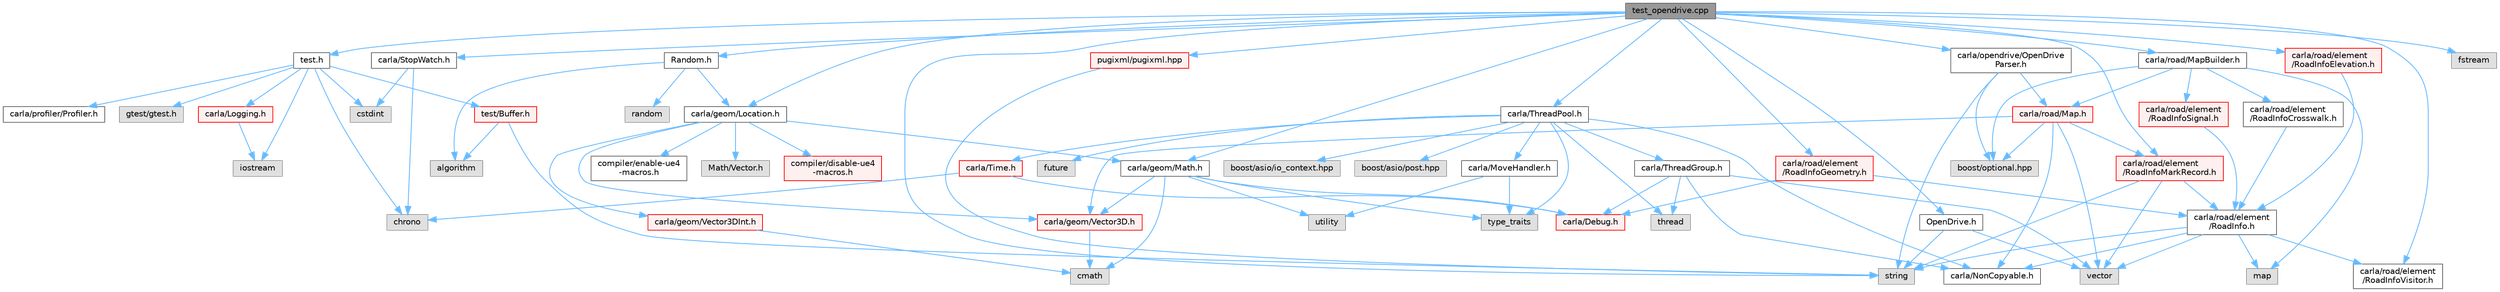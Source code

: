 digraph "test_opendrive.cpp"
{
 // INTERACTIVE_SVG=YES
 // LATEX_PDF_SIZE
  bgcolor="transparent";
  edge [fontname=Helvetica,fontsize=10,labelfontname=Helvetica,labelfontsize=10];
  node [fontname=Helvetica,fontsize=10,shape=box,height=0.2,width=0.4];
  Node1 [id="Node000001",label="test_opendrive.cpp",height=0.2,width=0.4,color="gray40", fillcolor="grey60", style="filled", fontcolor="black",tooltip=" "];
  Node1 -> Node2 [id="edge1_Node000001_Node000002",color="steelblue1",style="solid",tooltip=" "];
  Node2 [id="Node000002",label="test.h",height=0.2,width=0.4,color="grey40", fillcolor="white", style="filled",URL="$d2/ddc/test_8h.html",tooltip=" "];
  Node2 -> Node3 [id="edge2_Node000002_Node000003",color="steelblue1",style="solid",tooltip=" "];
  Node3 [id="Node000003",label="test/Buffer.h",height=0.2,width=0.4,color="red", fillcolor="#FFF0F0", style="filled",URL="$d0/dbd/test_2Buffer_8h.html",tooltip=" "];
  Node3 -> Node17 [id="edge3_Node000003_Node000017",color="steelblue1",style="solid",tooltip=" "];
  Node17 [id="Node000017",label="algorithm",height=0.2,width=0.4,color="grey60", fillcolor="#E0E0E0", style="filled",tooltip=" "];
  Node3 -> Node19 [id="edge4_Node000003_Node000019",color="steelblue1",style="solid",tooltip=" "];
  Node19 [id="Node000019",label="string",height=0.2,width=0.4,color="grey60", fillcolor="#E0E0E0", style="filled",tooltip=" "];
  Node2 -> Node9 [id="edge5_Node000002_Node000009",color="steelblue1",style="solid",tooltip=" "];
  Node9 [id="Node000009",label="carla/Logging.h",height=0.2,width=0.4,color="red", fillcolor="#FFF0F0", style="filled",URL="$de/d87/Logging_8h.html",tooltip=" "];
  Node9 -> Node11 [id="edge6_Node000009_Node000011",color="steelblue1",style="solid",tooltip=" "];
  Node11 [id="Node000011",label="iostream",height=0.2,width=0.4,color="grey60", fillcolor="#E0E0E0", style="filled",tooltip=" "];
  Node2 -> Node20 [id="edge7_Node000002_Node000020",color="steelblue1",style="solid",tooltip=" "];
  Node20 [id="Node000020",label="carla/profiler/Profiler.h",height=0.2,width=0.4,color="grey40", fillcolor="white", style="filled",URL="$df/d69/Profiler_8h.html",tooltip=" "];
  Node2 -> Node21 [id="edge8_Node000002_Node000021",color="steelblue1",style="solid",tooltip=" "];
  Node21 [id="Node000021",label="gtest/gtest.h",height=0.2,width=0.4,color="grey60", fillcolor="#E0E0E0", style="filled",tooltip=" "];
  Node2 -> Node22 [id="edge9_Node000002_Node000022",color="steelblue1",style="solid",tooltip=" "];
  Node22 [id="Node000022",label="chrono",height=0.2,width=0.4,color="grey60", fillcolor="#E0E0E0", style="filled",tooltip=" "];
  Node2 -> Node13 [id="edge10_Node000002_Node000013",color="steelblue1",style="solid",tooltip=" "];
  Node13 [id="Node000013",label="cstdint",height=0.2,width=0.4,color="grey60", fillcolor="#E0E0E0", style="filled",tooltip=" "];
  Node2 -> Node11 [id="edge11_Node000002_Node000011",color="steelblue1",style="solid",tooltip=" "];
  Node1 -> Node23 [id="edge12_Node000001_Node000023",color="steelblue1",style="solid",tooltip=" "];
  Node23 [id="Node000023",label="OpenDrive.h",height=0.2,width=0.4,color="grey40", fillcolor="white", style="filled",URL="$dc/db7/LibCarla_2source_2test_2client_2OpenDrive_8h.html",tooltip=" "];
  Node23 -> Node19 [id="edge13_Node000023_Node000019",color="steelblue1",style="solid",tooltip=" "];
  Node23 -> Node24 [id="edge14_Node000023_Node000024",color="steelblue1",style="solid",tooltip=" "];
  Node24 [id="Node000024",label="vector",height=0.2,width=0.4,color="grey60", fillcolor="#E0E0E0", style="filled",tooltip=" "];
  Node1 -> Node25 [id="edge15_Node000001_Node000025",color="steelblue1",style="solid",tooltip=" "];
  Node25 [id="Node000025",label="Random.h",height=0.2,width=0.4,color="grey40", fillcolor="white", style="filled",URL="$dd/d6d/Random_8h.html",tooltip=" "];
  Node25 -> Node26 [id="edge16_Node000025_Node000026",color="steelblue1",style="solid",tooltip=" "];
  Node26 [id="Node000026",label="carla/geom/Location.h",height=0.2,width=0.4,color="grey40", fillcolor="white", style="filled",URL="$d9/d8b/geom_2Location_8h.html",tooltip=" "];
  Node26 -> Node27 [id="edge17_Node000026_Node000027",color="steelblue1",style="solid",tooltip=" "];
  Node27 [id="Node000027",label="carla/geom/Vector3D.h",height=0.2,width=0.4,color="red", fillcolor="#FFF0F0", style="filled",URL="$de/d70/geom_2Vector3D_8h.html",tooltip=" "];
  Node27 -> Node30 [id="edge18_Node000027_Node000030",color="steelblue1",style="solid",tooltip=" "];
  Node30 [id="Node000030",label="cmath",height=0.2,width=0.4,color="grey60", fillcolor="#E0E0E0", style="filled",tooltip=" "];
  Node26 -> Node31 [id="edge19_Node000026_Node000031",color="steelblue1",style="solid",tooltip=" "];
  Node31 [id="Node000031",label="carla/geom/Vector3DInt.h",height=0.2,width=0.4,color="red", fillcolor="#FFF0F0", style="filled",URL="$d1/da4/Vector3DInt_8h.html",tooltip=" "];
  Node31 -> Node30 [id="edge20_Node000031_Node000030",color="steelblue1",style="solid",tooltip=" "];
  Node26 -> Node32 [id="edge21_Node000026_Node000032",color="steelblue1",style="solid",tooltip=" "];
  Node32 [id="Node000032",label="carla/geom/Math.h",height=0.2,width=0.4,color="grey40", fillcolor="white", style="filled",URL="$db/d8a/Math_8h.html",tooltip=" "];
  Node32 -> Node5 [id="edge22_Node000032_Node000005",color="steelblue1",style="solid",tooltip=" "];
  Node5 [id="Node000005",label="carla/Debug.h",height=0.2,width=0.4,color="red", fillcolor="#FFF0F0", style="filled",URL="$d4/deb/Debug_8h.html",tooltip=" "];
  Node32 -> Node27 [id="edge23_Node000032_Node000027",color="steelblue1",style="solid",tooltip=" "];
  Node32 -> Node30 [id="edge24_Node000032_Node000030",color="steelblue1",style="solid",tooltip=" "];
  Node32 -> Node16 [id="edge25_Node000032_Node000016",color="steelblue1",style="solid",tooltip=" "];
  Node16 [id="Node000016",label="type_traits",height=0.2,width=0.4,color="grey60", fillcolor="#E0E0E0", style="filled",tooltip=" "];
  Node32 -> Node33 [id="edge26_Node000032_Node000033",color="steelblue1",style="solid",tooltip=" "];
  Node33 [id="Node000033",label="utility",height=0.2,width=0.4,color="grey60", fillcolor="#E0E0E0", style="filled",tooltip=" "];
  Node26 -> Node34 [id="edge27_Node000026_Node000034",color="steelblue1",style="solid",tooltip=" "];
  Node34 [id="Node000034",label="compiler/enable-ue4\l-macros.h",height=0.2,width=0.4,color="grey40", fillcolor="white", style="filled",URL="$d9/da2/enable-ue4-macros_8h.html",tooltip=" "];
  Node26 -> Node35 [id="edge28_Node000026_Node000035",color="steelblue1",style="solid",tooltip=" "];
  Node35 [id="Node000035",label="Math/Vector.h",height=0.2,width=0.4,color="grey60", fillcolor="#E0E0E0", style="filled",tooltip=" "];
  Node26 -> Node36 [id="edge29_Node000026_Node000036",color="steelblue1",style="solid",tooltip=" "];
  Node36 [id="Node000036",label="compiler/disable-ue4\l-macros.h",height=0.2,width=0.4,color="red", fillcolor="#FFF0F0", style="filled",URL="$d2/d02/disable-ue4-macros_8h.html",tooltip=" "];
  Node25 -> Node17 [id="edge30_Node000025_Node000017",color="steelblue1",style="solid",tooltip=" "];
  Node25 -> Node41 [id="edge31_Node000025_Node000041",color="steelblue1",style="solid",tooltip=" "];
  Node41 [id="Node000041",label="random",height=0.2,width=0.4,color="grey60", fillcolor="#E0E0E0", style="filled",tooltip=" "];
  Node1 -> Node42 [id="edge32_Node000001_Node000042",color="steelblue1",style="solid",tooltip=" "];
  Node42 [id="Node000042",label="carla/StopWatch.h",height=0.2,width=0.4,color="grey40", fillcolor="white", style="filled",URL="$d4/da6/StopWatch_8h.html",tooltip=" "];
  Node42 -> Node22 [id="edge33_Node000042_Node000022",color="steelblue1",style="solid",tooltip=" "];
  Node42 -> Node13 [id="edge34_Node000042_Node000013",color="steelblue1",style="solid",tooltip=" "];
  Node1 -> Node43 [id="edge35_Node000001_Node000043",color="steelblue1",style="solid",tooltip=" "];
  Node43 [id="Node000043",label="carla/ThreadPool.h",height=0.2,width=0.4,color="grey40", fillcolor="white", style="filled",URL="$d3/d43/ThreadPool_8h.html",tooltip=" "];
  Node43 -> Node44 [id="edge36_Node000043_Node000044",color="steelblue1",style="solid",tooltip=" "];
  Node44 [id="Node000044",label="carla/MoveHandler.h",height=0.2,width=0.4,color="grey40", fillcolor="white", style="filled",URL="$d5/db3/MoveHandler_8h.html",tooltip=" "];
  Node44 -> Node16 [id="edge37_Node000044_Node000016",color="steelblue1",style="solid",tooltip=" "];
  Node44 -> Node33 [id="edge38_Node000044_Node000033",color="steelblue1",style="solid",tooltip=" "];
  Node43 -> Node45 [id="edge39_Node000043_Node000045",color="steelblue1",style="solid",tooltip=" "];
  Node45 [id="Node000045",label="carla/NonCopyable.h",height=0.2,width=0.4,color="grey40", fillcolor="white", style="filled",URL="$d4/dd8/LibCarla_2source_2carla_2NonCopyable_8h.html",tooltip=" "];
  Node43 -> Node46 [id="edge40_Node000043_Node000046",color="steelblue1",style="solid",tooltip=" "];
  Node46 [id="Node000046",label="carla/ThreadGroup.h",height=0.2,width=0.4,color="grey40", fillcolor="white", style="filled",URL="$d6/d99/ThreadGroup_8h.html",tooltip=" "];
  Node46 -> Node5 [id="edge41_Node000046_Node000005",color="steelblue1",style="solid",tooltip=" "];
  Node46 -> Node45 [id="edge42_Node000046_Node000045",color="steelblue1",style="solid",tooltip=" "];
  Node46 -> Node47 [id="edge43_Node000046_Node000047",color="steelblue1",style="solid",tooltip=" "];
  Node47 [id="Node000047",label="thread",height=0.2,width=0.4,color="grey60", fillcolor="#E0E0E0", style="filled",tooltip=" "];
  Node46 -> Node24 [id="edge44_Node000046_Node000024",color="steelblue1",style="solid",tooltip=" "];
  Node43 -> Node48 [id="edge45_Node000043_Node000048",color="steelblue1",style="solid",tooltip=" "];
  Node48 [id="Node000048",label="carla/Time.h",height=0.2,width=0.4,color="red", fillcolor="#FFF0F0", style="filled",URL="$d2/d33/Time_8h.html",tooltip=" "];
  Node48 -> Node5 [id="edge46_Node000048_Node000005",color="steelblue1",style="solid",tooltip=" "];
  Node48 -> Node22 [id="edge47_Node000048_Node000022",color="steelblue1",style="solid",tooltip=" "];
  Node43 -> Node50 [id="edge48_Node000043_Node000050",color="steelblue1",style="solid",tooltip=" "];
  Node50 [id="Node000050",label="boost/asio/io_context.hpp",height=0.2,width=0.4,color="grey60", fillcolor="#E0E0E0", style="filled",tooltip=" "];
  Node43 -> Node51 [id="edge49_Node000043_Node000051",color="steelblue1",style="solid",tooltip=" "];
  Node51 [id="Node000051",label="boost/asio/post.hpp",height=0.2,width=0.4,color="grey60", fillcolor="#E0E0E0", style="filled",tooltip=" "];
  Node43 -> Node52 [id="edge50_Node000043_Node000052",color="steelblue1",style="solid",tooltip=" "];
  Node52 [id="Node000052",label="future",height=0.2,width=0.4,color="grey60", fillcolor="#E0E0E0", style="filled",tooltip=" "];
  Node43 -> Node47 [id="edge51_Node000043_Node000047",color="steelblue1",style="solid",tooltip=" "];
  Node43 -> Node16 [id="edge52_Node000043_Node000016",color="steelblue1",style="solid",tooltip=" "];
  Node1 -> Node26 [id="edge53_Node000001_Node000026",color="steelblue1",style="solid",tooltip=" "];
  Node1 -> Node32 [id="edge54_Node000001_Node000032",color="steelblue1",style="solid",tooltip=" "];
  Node1 -> Node53 [id="edge55_Node000001_Node000053",color="steelblue1",style="solid",tooltip=" "];
  Node53 [id="Node000053",label="carla/opendrive/OpenDrive\lParser.h",height=0.2,width=0.4,color="grey40", fillcolor="white", style="filled",URL="$d1/dd9/OpenDriveParser_8h.html",tooltip=" "];
  Node53 -> Node54 [id="edge56_Node000053_Node000054",color="steelblue1",style="solid",tooltip=" "];
  Node54 [id="Node000054",label="carla/road/Map.h",height=0.2,width=0.4,color="red", fillcolor="#FFF0F0", style="filled",URL="$df/d64/road_2Map_8h.html",tooltip=" "];
  Node54 -> Node45 [id="edge57_Node000054_Node000045",color="steelblue1",style="solid",tooltip=" "];
  Node54 -> Node68 [id="edge58_Node000054_Node000068",color="steelblue1",style="solid",tooltip=" "];
  Node68 [id="Node000068",label="carla/road/element\l/RoadInfoMarkRecord.h",height=0.2,width=0.4,color="red", fillcolor="#FFF0F0", style="filled",URL="$dd/d32/RoadInfoMarkRecord_8h.html",tooltip=" "];
  Node68 -> Node69 [id="edge59_Node000068_Node000069",color="steelblue1",style="solid",tooltip=" "];
  Node69 [id="Node000069",label="carla/road/element\l/RoadInfo.h",height=0.2,width=0.4,color="grey40", fillcolor="white", style="filled",URL="$de/d3a/RoadInfo_8h.html",tooltip=" "];
  Node69 -> Node70 [id="edge60_Node000069_Node000070",color="steelblue1",style="solid",tooltip=" "];
  Node70 [id="Node000070",label="carla/road/element\l/RoadInfoVisitor.h",height=0.2,width=0.4,color="grey40", fillcolor="white", style="filled",URL="$d6/d67/RoadInfoVisitor_8h.html",tooltip=" "];
  Node69 -> Node45 [id="edge61_Node000069_Node000045",color="steelblue1",style="solid",tooltip=" "];
  Node69 -> Node71 [id="edge62_Node000069_Node000071",color="steelblue1",style="solid",tooltip=" "];
  Node71 [id="Node000071",label="map",height=0.2,width=0.4,color="grey60", fillcolor="#E0E0E0", style="filled",tooltip=" "];
  Node69 -> Node19 [id="edge63_Node000069_Node000019",color="steelblue1",style="solid",tooltip=" "];
  Node69 -> Node24 [id="edge64_Node000069_Node000024",color="steelblue1",style="solid",tooltip=" "];
  Node68 -> Node19 [id="edge65_Node000068_Node000019",color="steelblue1",style="solid",tooltip=" "];
  Node68 -> Node24 [id="edge66_Node000068_Node000024",color="steelblue1",style="solid",tooltip=" "];
  Node54 -> Node27 [id="edge67_Node000054_Node000027",color="steelblue1",style="solid",tooltip=" "];
  Node54 -> Node109 [id="edge68_Node000054_Node000109",color="steelblue1",style="solid",tooltip=" "];
  Node109 [id="Node000109",label="boost/optional.hpp",height=0.2,width=0.4,color="grey60", fillcolor="#E0E0E0", style="filled",tooltip=" "];
  Node54 -> Node24 [id="edge69_Node000054_Node000024",color="steelblue1",style="solid",tooltip=" "];
  Node53 -> Node109 [id="edge70_Node000053_Node000109",color="steelblue1",style="solid",tooltip=" "];
  Node53 -> Node19 [id="edge71_Node000053_Node000019",color="steelblue1",style="solid",tooltip=" "];
  Node1 -> Node110 [id="edge72_Node000001_Node000110",color="steelblue1",style="solid",tooltip=" "];
  Node110 [id="Node000110",label="carla/road/MapBuilder.h",height=0.2,width=0.4,color="grey40", fillcolor="white", style="filled",URL="$de/d3b/MapBuilder_8h.html",tooltip=" "];
  Node110 -> Node54 [id="edge73_Node000110_Node000054",color="steelblue1",style="solid",tooltip=" "];
  Node110 -> Node111 [id="edge74_Node000110_Node000111",color="steelblue1",style="solid",tooltip=" "];
  Node111 [id="Node000111",label="carla/road/element\l/RoadInfoCrosswalk.h",height=0.2,width=0.4,color="grey40", fillcolor="white", style="filled",URL="$da/dd7/RoadInfoCrosswalk_8h.html",tooltip=" "];
  Node111 -> Node69 [id="edge75_Node000111_Node000069",color="steelblue1",style="solid",tooltip=" "];
  Node110 -> Node112 [id="edge76_Node000110_Node000112",color="steelblue1",style="solid",tooltip=" "];
  Node112 [id="Node000112",label="carla/road/element\l/RoadInfoSignal.h",height=0.2,width=0.4,color="red", fillcolor="#FFF0F0", style="filled",URL="$d1/d1d/RoadInfoSignal_8h.html",tooltip=" "];
  Node112 -> Node69 [id="edge77_Node000112_Node000069",color="steelblue1",style="solid",tooltip=" "];
  Node110 -> Node109 [id="edge78_Node000110_Node000109",color="steelblue1",style="solid",tooltip=" "];
  Node110 -> Node71 [id="edge79_Node000110_Node000071",color="steelblue1",style="solid",tooltip=" "];
  Node1 -> Node113 [id="edge80_Node000001_Node000113",color="steelblue1",style="solid",tooltip=" "];
  Node113 [id="Node000113",label="carla/road/element\l/RoadInfoElevation.h",height=0.2,width=0.4,color="red", fillcolor="#FFF0F0", style="filled",URL="$d7/d90/RoadInfoElevation_8h.html",tooltip=" "];
  Node113 -> Node69 [id="edge81_Node000113_Node000069",color="steelblue1",style="solid",tooltip=" "];
  Node1 -> Node114 [id="edge82_Node000001_Node000114",color="steelblue1",style="solid",tooltip=" "];
  Node114 [id="Node000114",label="carla/road/element\l/RoadInfoGeometry.h",height=0.2,width=0.4,color="red", fillcolor="#FFF0F0", style="filled",URL="$d0/d8e/RoadInfoGeometry_8h.html",tooltip=" "];
  Node114 -> Node5 [id="edge83_Node000114_Node000005",color="steelblue1",style="solid",tooltip=" "];
  Node114 -> Node69 [id="edge84_Node000114_Node000069",color="steelblue1",style="solid",tooltip=" "];
  Node1 -> Node68 [id="edge85_Node000001_Node000068",color="steelblue1",style="solid",tooltip=" "];
  Node1 -> Node70 [id="edge86_Node000001_Node000070",color="steelblue1",style="solid",tooltip=" "];
  Node1 -> Node115 [id="edge87_Node000001_Node000115",color="steelblue1",style="solid",tooltip=" "];
  Node115 [id="Node000115",label="pugixml/pugixml.hpp",height=0.2,width=0.4,color="red", fillcolor="#FFF0F0", style="filled",URL="$df/d63/pugixml_8hpp.html",tooltip=" "];
  Node115 -> Node19 [id="edge88_Node000115_Node000019",color="steelblue1",style="solid",tooltip=" "];
  Node1 -> Node120 [id="edge89_Node000001_Node000120",color="steelblue1",style="solid",tooltip=" "];
  Node120 [id="Node000120",label="fstream",height=0.2,width=0.4,color="grey60", fillcolor="#E0E0E0", style="filled",tooltip=" "];
  Node1 -> Node19 [id="edge90_Node000001_Node000019",color="steelblue1",style="solid",tooltip=" "];
}

